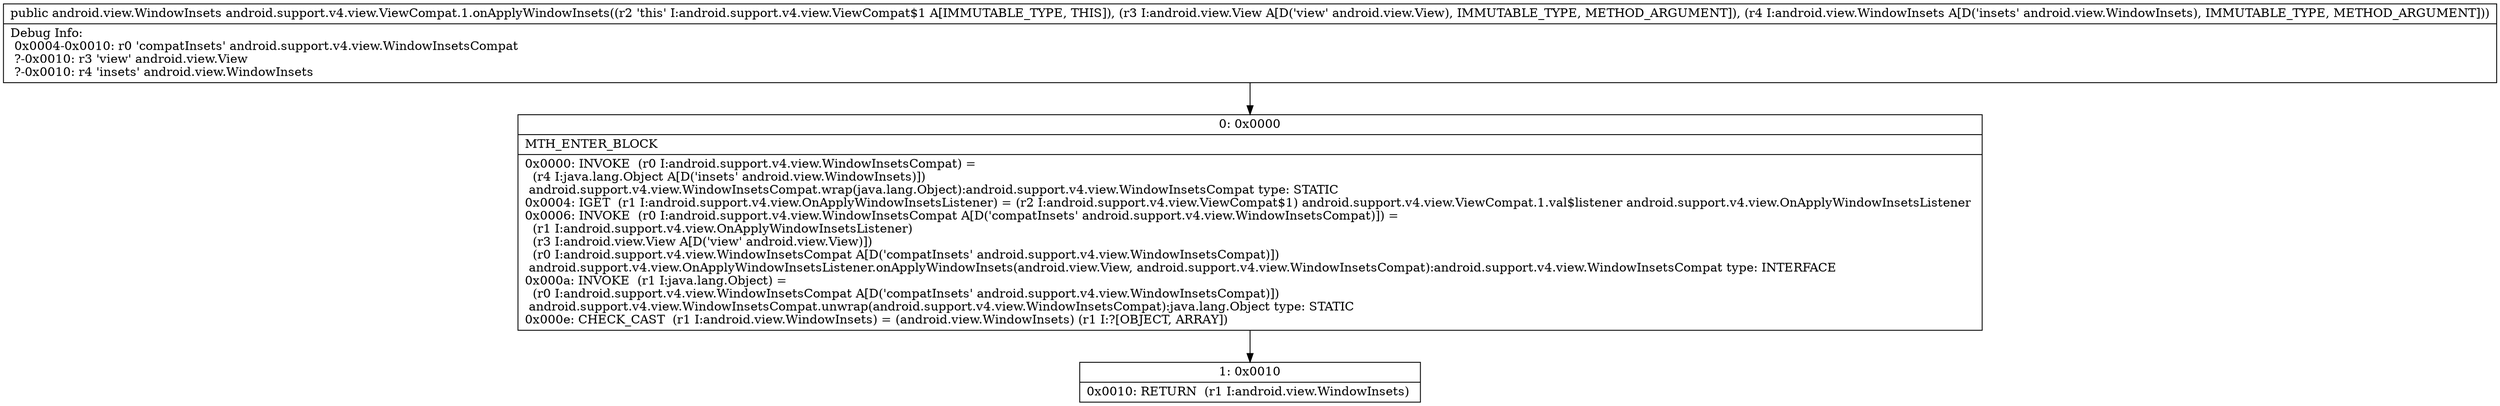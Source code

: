 digraph "CFG forandroid.support.v4.view.ViewCompat.1.onApplyWindowInsets(Landroid\/view\/View;Landroid\/view\/WindowInsets;)Landroid\/view\/WindowInsets;" {
Node_0 [shape=record,label="{0\:\ 0x0000|MTH_ENTER_BLOCK\l|0x0000: INVOKE  (r0 I:android.support.v4.view.WindowInsetsCompat) = \l  (r4 I:java.lang.Object A[D('insets' android.view.WindowInsets)])\l android.support.v4.view.WindowInsetsCompat.wrap(java.lang.Object):android.support.v4.view.WindowInsetsCompat type: STATIC \l0x0004: IGET  (r1 I:android.support.v4.view.OnApplyWindowInsetsListener) = (r2 I:android.support.v4.view.ViewCompat$1) android.support.v4.view.ViewCompat.1.val$listener android.support.v4.view.OnApplyWindowInsetsListener \l0x0006: INVOKE  (r0 I:android.support.v4.view.WindowInsetsCompat A[D('compatInsets' android.support.v4.view.WindowInsetsCompat)]) = \l  (r1 I:android.support.v4.view.OnApplyWindowInsetsListener)\l  (r3 I:android.view.View A[D('view' android.view.View)])\l  (r0 I:android.support.v4.view.WindowInsetsCompat A[D('compatInsets' android.support.v4.view.WindowInsetsCompat)])\l android.support.v4.view.OnApplyWindowInsetsListener.onApplyWindowInsets(android.view.View, android.support.v4.view.WindowInsetsCompat):android.support.v4.view.WindowInsetsCompat type: INTERFACE \l0x000a: INVOKE  (r1 I:java.lang.Object) = \l  (r0 I:android.support.v4.view.WindowInsetsCompat A[D('compatInsets' android.support.v4.view.WindowInsetsCompat)])\l android.support.v4.view.WindowInsetsCompat.unwrap(android.support.v4.view.WindowInsetsCompat):java.lang.Object type: STATIC \l0x000e: CHECK_CAST  (r1 I:android.view.WindowInsets) = (android.view.WindowInsets) (r1 I:?[OBJECT, ARRAY]) \l}"];
Node_1 [shape=record,label="{1\:\ 0x0010|0x0010: RETURN  (r1 I:android.view.WindowInsets) \l}"];
MethodNode[shape=record,label="{public android.view.WindowInsets android.support.v4.view.ViewCompat.1.onApplyWindowInsets((r2 'this' I:android.support.v4.view.ViewCompat$1 A[IMMUTABLE_TYPE, THIS]), (r3 I:android.view.View A[D('view' android.view.View), IMMUTABLE_TYPE, METHOD_ARGUMENT]), (r4 I:android.view.WindowInsets A[D('insets' android.view.WindowInsets), IMMUTABLE_TYPE, METHOD_ARGUMENT]))  | Debug Info:\l  0x0004\-0x0010: r0 'compatInsets' android.support.v4.view.WindowInsetsCompat\l  ?\-0x0010: r3 'view' android.view.View\l  ?\-0x0010: r4 'insets' android.view.WindowInsets\l}"];
MethodNode -> Node_0;
Node_0 -> Node_1;
}

